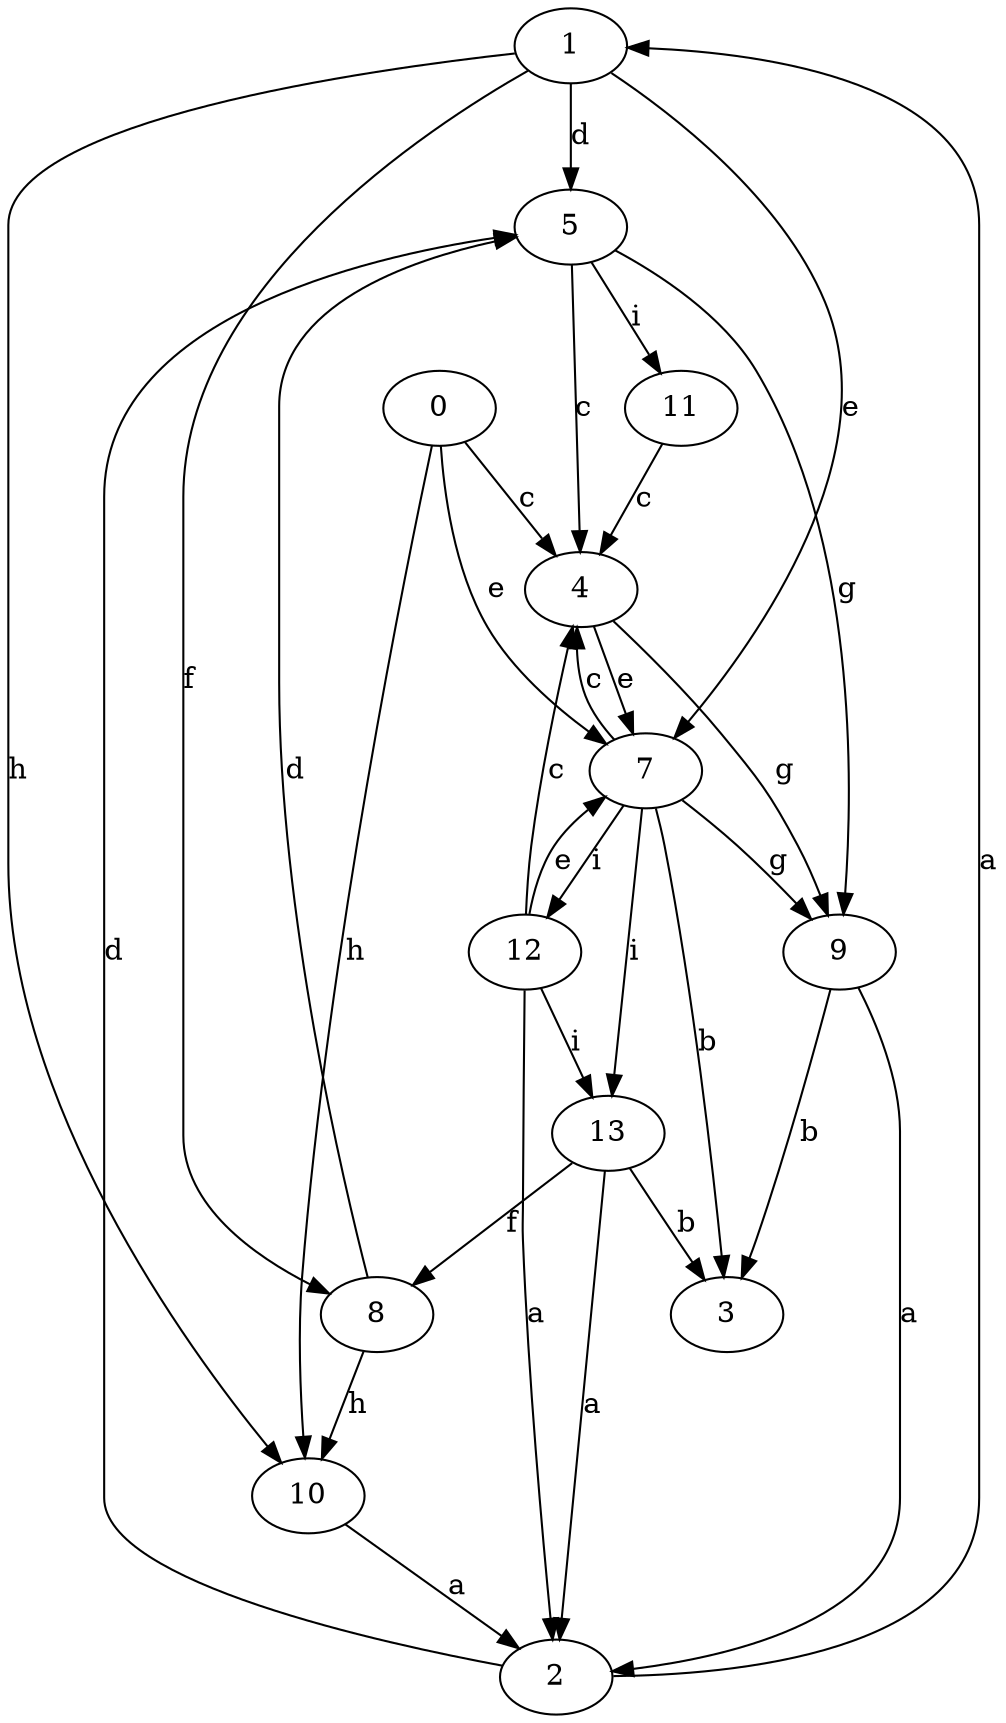 strict digraph  {
1;
2;
3;
4;
5;
0;
7;
8;
9;
10;
11;
12;
13;
1 -> 5  [label=d];
1 -> 7  [label=e];
1 -> 8  [label=f];
1 -> 10  [label=h];
2 -> 1  [label=a];
2 -> 5  [label=d];
4 -> 7  [label=e];
4 -> 9  [label=g];
5 -> 4  [label=c];
5 -> 9  [label=g];
5 -> 11  [label=i];
0 -> 4  [label=c];
0 -> 7  [label=e];
0 -> 10  [label=h];
7 -> 3  [label=b];
7 -> 4  [label=c];
7 -> 9  [label=g];
7 -> 12  [label=i];
7 -> 13  [label=i];
8 -> 5  [label=d];
8 -> 10  [label=h];
9 -> 2  [label=a];
9 -> 3  [label=b];
10 -> 2  [label=a];
11 -> 4  [label=c];
12 -> 2  [label=a];
12 -> 4  [label=c];
12 -> 7  [label=e];
12 -> 13  [label=i];
13 -> 2  [label=a];
13 -> 3  [label=b];
13 -> 8  [label=f];
}
